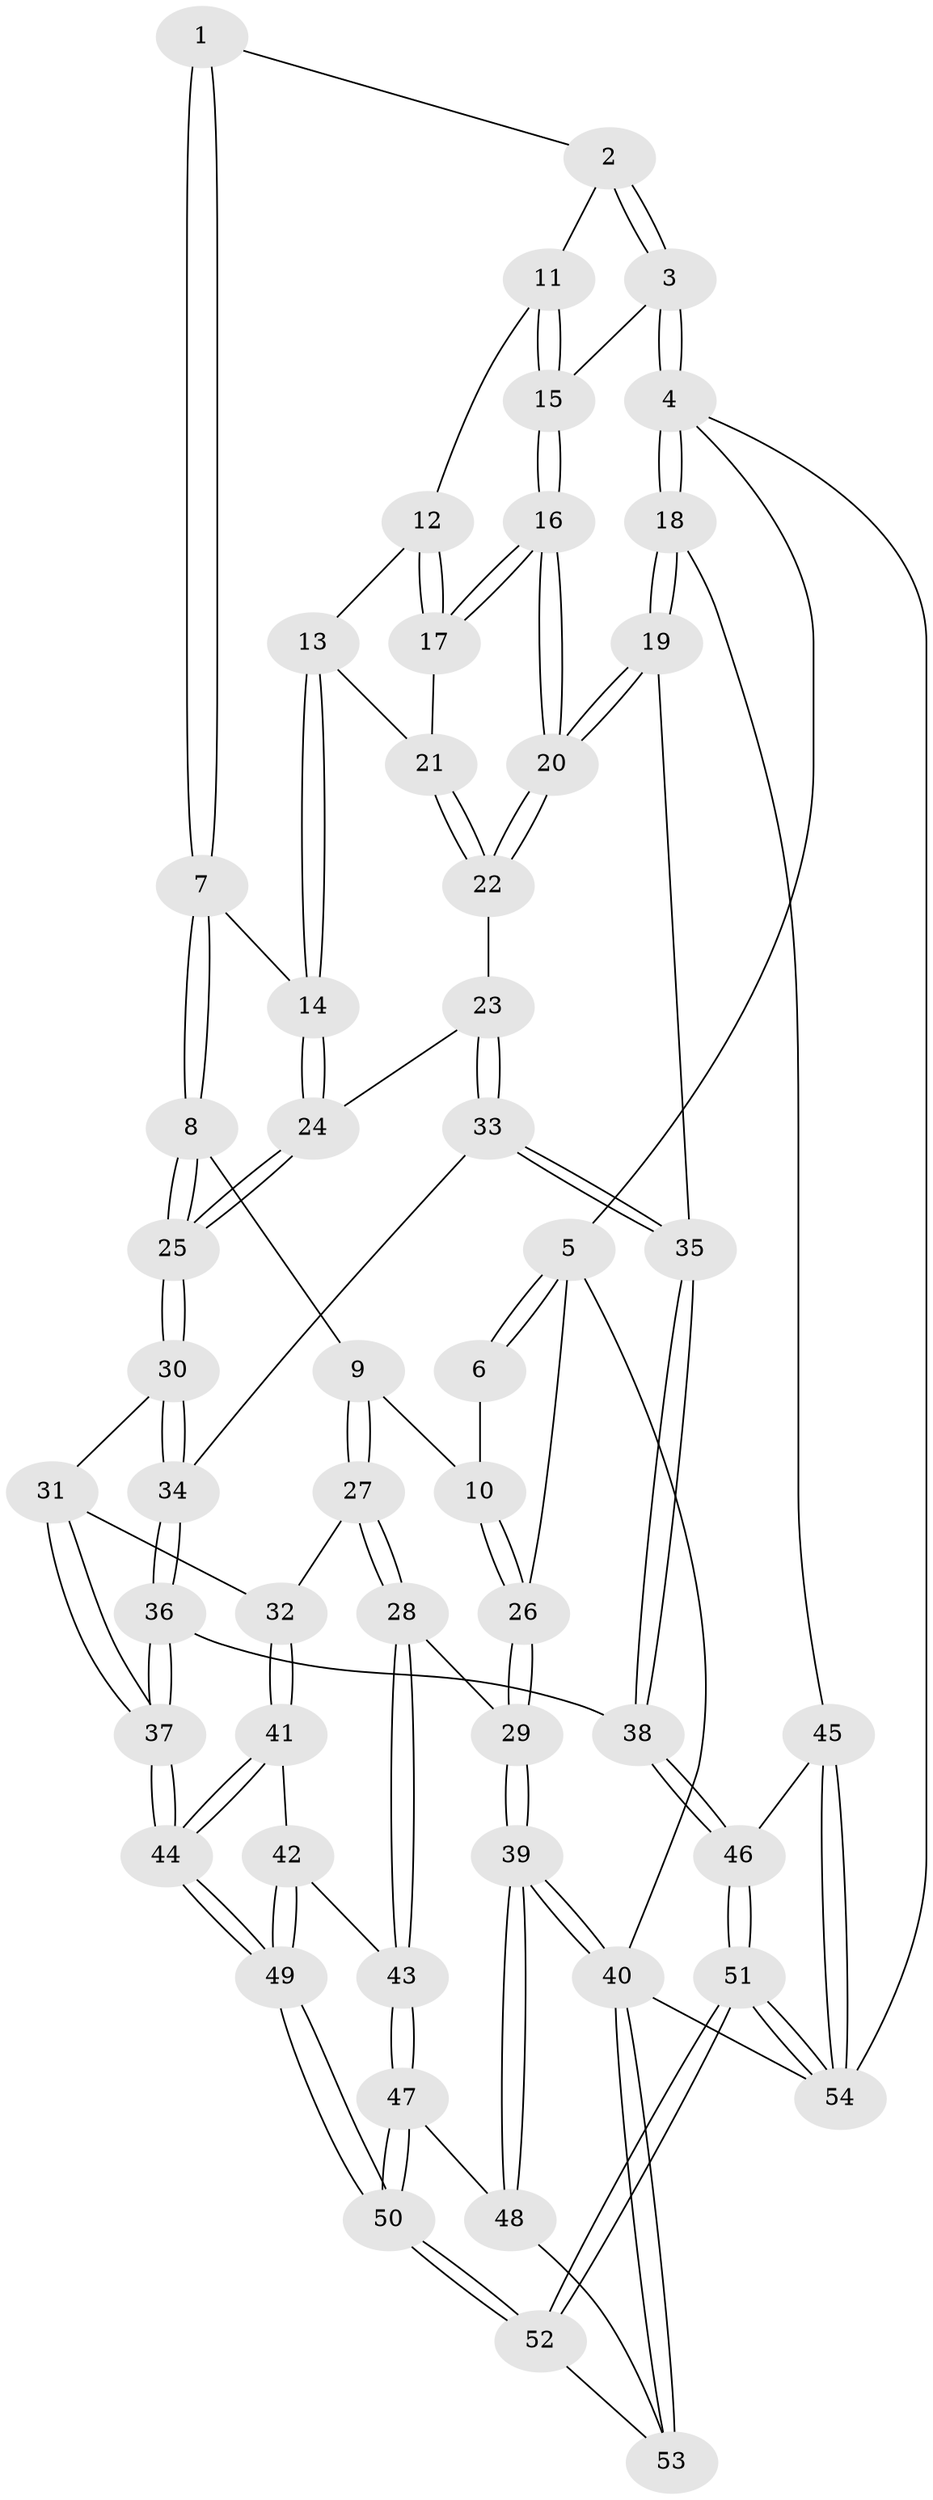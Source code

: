 // coarse degree distribution, {2: 0.17647058823529413, 4: 0.35294117647058826, 3: 0.4117647058823529, 5: 0.058823529411764705}
// Generated by graph-tools (version 1.1) at 2025/54/03/04/25 22:54:40]
// undirected, 54 vertices, 132 edges
graph export_dot {
  node [color=gray90,style=filled];
  1 [pos="+0.3242804209621234+0"];
  2 [pos="+0.5768564421707805+0"];
  3 [pos="+1+0"];
  4 [pos="+1+0"];
  5 [pos="+0+0"];
  6 [pos="+0.31380779960763394+0"];
  7 [pos="+0.3594956545767899+0.22569697619037463"];
  8 [pos="+0.1457845639963677+0.3134034357149332"];
  9 [pos="+0.11808211926708603+0.3168170012354738"];
  10 [pos="+0.07906624684628838+0.3016057965088458"];
  11 [pos="+0.6023888541134331+0"];
  12 [pos="+0.570839069446934+0.1333471879813163"];
  13 [pos="+0.4996815399852366+0.22371356783880764"];
  14 [pos="+0.41235889984034885+0.2525139646840993"];
  15 [pos="+0.8187833321302632+0.1501175130007524"];
  16 [pos="+0.8889039721046618+0.3655806458175816"];
  17 [pos="+0.7219817814493007+0.25968373762149344"];
  18 [pos="+0.9916377453724584+0.43010292815576245"];
  19 [pos="+0.9419440678490943+0.41379140342253895"];
  20 [pos="+0.8987798875479179+0.3818779086589276"];
  21 [pos="+0.5269479201802717+0.2471014949893309"];
  22 [pos="+0.6387555697697956+0.38589472141300457"];
  23 [pos="+0.5338427570568954+0.4341113263663254"];
  24 [pos="+0.4441944555932535+0.4078256870394237"];
  25 [pos="+0.38549682600773394+0.462097048056467"];
  26 [pos="+0+0.2892124696104003"];
  27 [pos="+0.15699933363273175+0.4202227361101574"];
  28 [pos="+0.0766024369717994+0.6329132518929379"];
  29 [pos="+0+0.5250876468308998"];
  30 [pos="+0.3806809121077488+0.47712627663627416"];
  31 [pos="+0.3724024067411515+0.4929577520276648"];
  32 [pos="+0.24933104185789592+0.5698440295189933"];
  33 [pos="+0.5380925596073324+0.473997309804046"];
  34 [pos="+0.4977987252652754+0.5576422063785497"];
  35 [pos="+0.6375577063364594+0.6171990290197764"];
  36 [pos="+0.4908151012578614+0.7104585591219486"];
  37 [pos="+0.47888053204164077+0.7190814910171177"];
  38 [pos="+0.6008696798225962+0.6695085558214641"];
  39 [pos="+0+1"];
  40 [pos="+0+1"];
  41 [pos="+0.24850780401975098+0.5740643599500079"];
  42 [pos="+0.16772235114537007+0.6792533457034633"];
  43 [pos="+0.15044671459966694+0.6849447820865611"];
  44 [pos="+0.47054114857884427+0.7300514742823797"];
  45 [pos="+1+0.6495724133086145"];
  46 [pos="+0.7730778445440248+0.8209738359722679"];
  47 [pos="+0.10204422068731467+0.7981975297826666"];
  48 [pos="+0.05672082776902645+0.8360900369222447"];
  49 [pos="+0.42755663618176376+0.8480172029209938"];
  50 [pos="+0.4305202016637859+0.9890813618310428"];
  51 [pos="+0.6076560613276871+1"];
  52 [pos="+0.4502960523029691+1"];
  53 [pos="+0.3414769414055266+1"];
  54 [pos="+1+1"];
  1 -- 2;
  1 -- 7;
  1 -- 7;
  2 -- 3;
  2 -- 3;
  2 -- 11;
  3 -- 4;
  3 -- 4;
  3 -- 15;
  4 -- 5;
  4 -- 18;
  4 -- 18;
  4 -- 54;
  5 -- 6;
  5 -- 6;
  5 -- 26;
  5 -- 40;
  6 -- 10;
  7 -- 8;
  7 -- 8;
  7 -- 14;
  8 -- 9;
  8 -- 25;
  8 -- 25;
  9 -- 10;
  9 -- 27;
  9 -- 27;
  10 -- 26;
  10 -- 26;
  11 -- 12;
  11 -- 15;
  11 -- 15;
  12 -- 13;
  12 -- 17;
  12 -- 17;
  13 -- 14;
  13 -- 14;
  13 -- 21;
  14 -- 24;
  14 -- 24;
  15 -- 16;
  15 -- 16;
  16 -- 17;
  16 -- 17;
  16 -- 20;
  16 -- 20;
  17 -- 21;
  18 -- 19;
  18 -- 19;
  18 -- 45;
  19 -- 20;
  19 -- 20;
  19 -- 35;
  20 -- 22;
  20 -- 22;
  21 -- 22;
  21 -- 22;
  22 -- 23;
  23 -- 24;
  23 -- 33;
  23 -- 33;
  24 -- 25;
  24 -- 25;
  25 -- 30;
  25 -- 30;
  26 -- 29;
  26 -- 29;
  27 -- 28;
  27 -- 28;
  27 -- 32;
  28 -- 29;
  28 -- 43;
  28 -- 43;
  29 -- 39;
  29 -- 39;
  30 -- 31;
  30 -- 34;
  30 -- 34;
  31 -- 32;
  31 -- 37;
  31 -- 37;
  32 -- 41;
  32 -- 41;
  33 -- 34;
  33 -- 35;
  33 -- 35;
  34 -- 36;
  34 -- 36;
  35 -- 38;
  35 -- 38;
  36 -- 37;
  36 -- 37;
  36 -- 38;
  37 -- 44;
  37 -- 44;
  38 -- 46;
  38 -- 46;
  39 -- 40;
  39 -- 40;
  39 -- 48;
  39 -- 48;
  40 -- 53;
  40 -- 53;
  40 -- 54;
  41 -- 42;
  41 -- 44;
  41 -- 44;
  42 -- 43;
  42 -- 49;
  42 -- 49;
  43 -- 47;
  43 -- 47;
  44 -- 49;
  44 -- 49;
  45 -- 46;
  45 -- 54;
  45 -- 54;
  46 -- 51;
  46 -- 51;
  47 -- 48;
  47 -- 50;
  47 -- 50;
  48 -- 53;
  49 -- 50;
  49 -- 50;
  50 -- 52;
  50 -- 52;
  51 -- 52;
  51 -- 52;
  51 -- 54;
  51 -- 54;
  52 -- 53;
}
